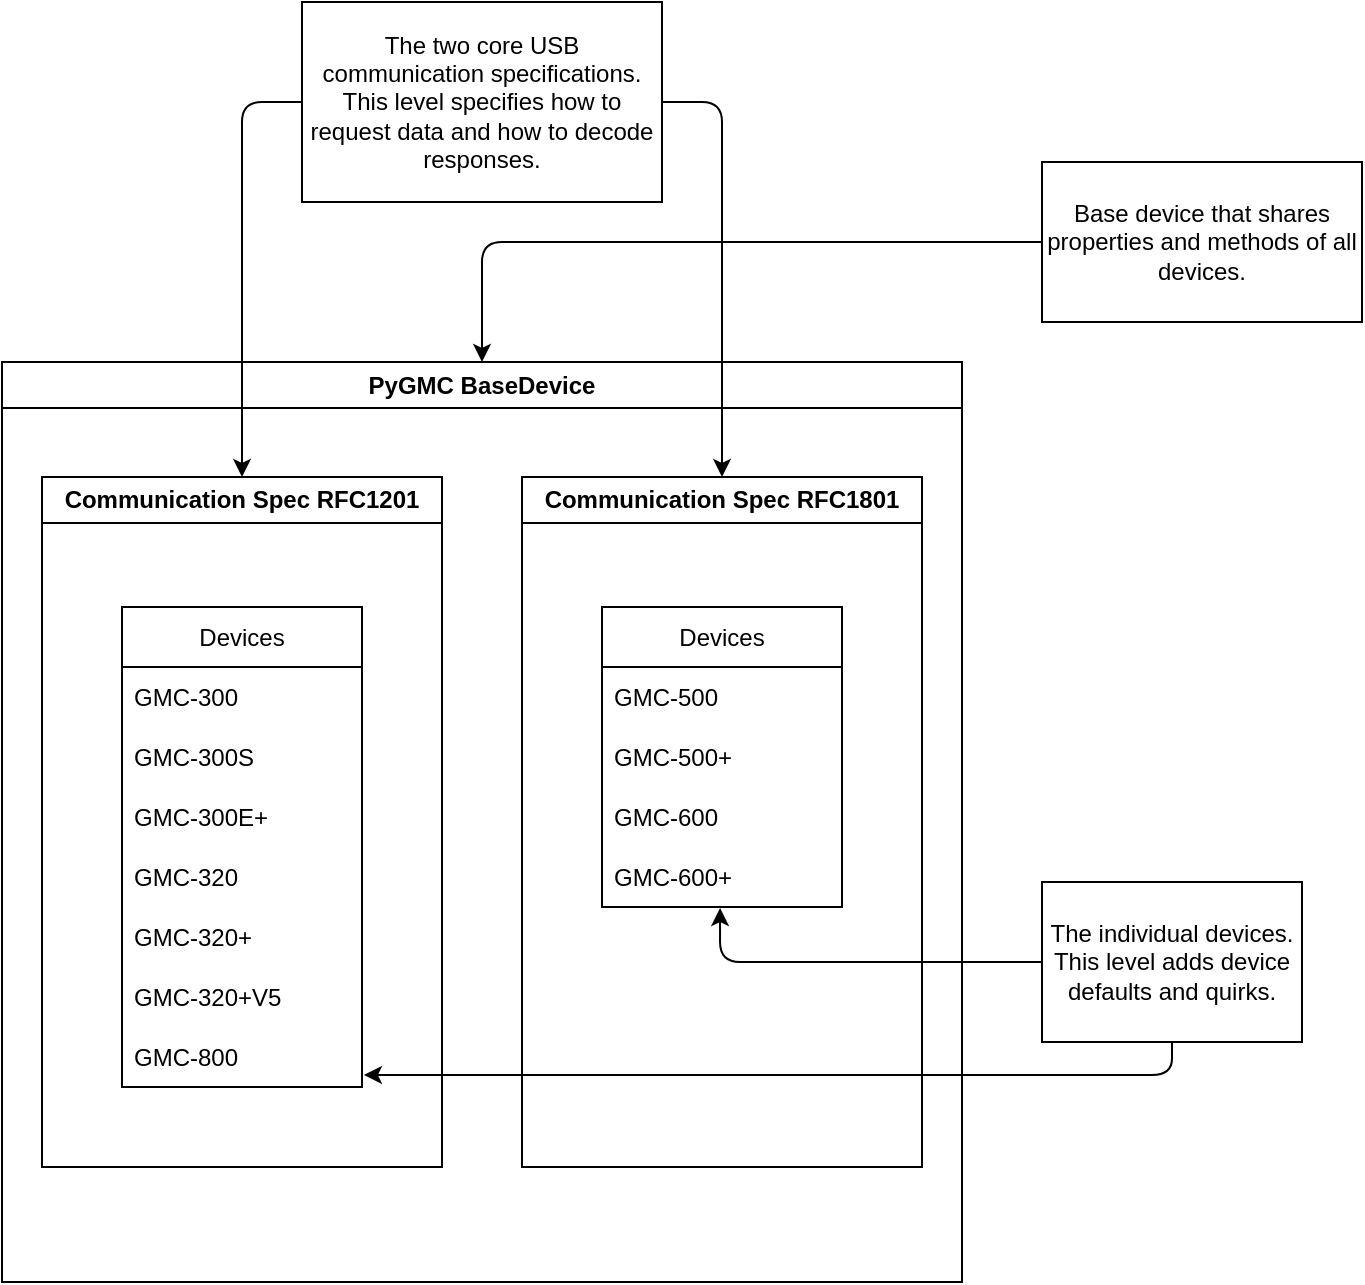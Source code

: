 <mxfile>
    <diagram id="53r5ipCf-hmH_Gfo_f2-" name="Page-1">
        <mxGraphModel dx="1316" dy="695" grid="1" gridSize="10" guides="1" tooltips="1" connect="1" arrows="1" fold="1" page="1" pageScale="1" pageWidth="1200" pageHeight="1600" math="0" shadow="0">
            <root>
                <mxCell id="0"/>
                <mxCell id="1" parent="0"/>
                <mxCell id="2" value="PyGMC BaseDevice" style="swimlane;whiteSpace=wrap;html=1;" vertex="1" parent="1">
                    <mxGeometry x="40" y="300" width="480" height="460" as="geometry">
                        <mxRectangle x="230" y="160" width="140" height="30" as="alternateBounds"/>
                    </mxGeometry>
                </mxCell>
                <mxCell id="3" value="Communication Spec RFC1201" style="swimlane;whiteSpace=wrap;html=1;" vertex="1" parent="2">
                    <mxGeometry x="20" y="57.5" width="200" height="345" as="geometry"/>
                </mxCell>
                <mxCell id="10" value="Devices" style="swimlane;fontStyle=0;childLayout=stackLayout;horizontal=1;startSize=30;horizontalStack=0;resizeParent=1;resizeParentMax=0;resizeLast=0;collapsible=1;marginBottom=0;whiteSpace=wrap;html=1;" vertex="1" parent="3">
                    <mxGeometry x="40" y="65" width="120" height="240" as="geometry"/>
                </mxCell>
                <mxCell id="11" value="GMC-300" style="text;strokeColor=none;fillColor=none;align=left;verticalAlign=middle;spacingLeft=4;spacingRight=4;overflow=hidden;points=[[0,0.5],[1,0.5]];portConstraint=eastwest;rotatable=0;whiteSpace=wrap;html=1;" vertex="1" parent="10">
                    <mxGeometry y="30" width="120" height="30" as="geometry"/>
                </mxCell>
                <mxCell id="12" value="GMC-300S" style="text;strokeColor=none;fillColor=none;align=left;verticalAlign=middle;spacingLeft=4;spacingRight=4;overflow=hidden;points=[[0,0.5],[1,0.5]];portConstraint=eastwest;rotatable=0;whiteSpace=wrap;html=1;" vertex="1" parent="10">
                    <mxGeometry y="60" width="120" height="30" as="geometry"/>
                </mxCell>
                <mxCell id="13" value="GMC-300E+" style="text;strokeColor=none;fillColor=none;align=left;verticalAlign=middle;spacingLeft=4;spacingRight=4;overflow=hidden;points=[[0,0.5],[1,0.5]];portConstraint=eastwest;rotatable=0;whiteSpace=wrap;html=1;" vertex="1" parent="10">
                    <mxGeometry y="90" width="120" height="30" as="geometry"/>
                </mxCell>
                <mxCell id="18" value="GMC-320" style="text;strokeColor=none;fillColor=none;align=left;verticalAlign=middle;spacingLeft=4;spacingRight=4;overflow=hidden;points=[[0,0.5],[1,0.5]];portConstraint=eastwest;rotatable=0;whiteSpace=wrap;html=1;" vertex="1" parent="10">
                    <mxGeometry y="120" width="120" height="30" as="geometry"/>
                </mxCell>
                <mxCell id="21" value="GMC-320+" style="text;strokeColor=none;fillColor=none;align=left;verticalAlign=middle;spacingLeft=4;spacingRight=4;overflow=hidden;points=[[0,0.5],[1,0.5]];portConstraint=eastwest;rotatable=0;whiteSpace=wrap;html=1;" vertex="1" parent="10">
                    <mxGeometry y="150" width="120" height="30" as="geometry"/>
                </mxCell>
                <mxCell id="20" value="GMC-320+V5" style="text;strokeColor=none;fillColor=none;align=left;verticalAlign=middle;spacingLeft=4;spacingRight=4;overflow=hidden;points=[[0,0.5],[1,0.5]];portConstraint=eastwest;rotatable=0;whiteSpace=wrap;html=1;" vertex="1" parent="10">
                    <mxGeometry y="180" width="120" height="30" as="geometry"/>
                </mxCell>
                <mxCell id="19" value="GMC-800" style="text;strokeColor=none;fillColor=none;align=left;verticalAlign=middle;spacingLeft=4;spacingRight=4;overflow=hidden;points=[[0,0.5],[1,0.5]];portConstraint=eastwest;rotatable=0;whiteSpace=wrap;html=1;" vertex="1" parent="10">
                    <mxGeometry y="210" width="120" height="30" as="geometry"/>
                </mxCell>
                <mxCell id="22" value="Communication Spec RFC1801" style="swimlane;whiteSpace=wrap;html=1;" vertex="1" parent="2">
                    <mxGeometry x="260" y="57.5" width="200" height="345" as="geometry"/>
                </mxCell>
                <mxCell id="23" value="Devices" style="swimlane;fontStyle=0;childLayout=stackLayout;horizontal=1;startSize=30;horizontalStack=0;resizeParent=1;resizeParentMax=0;resizeLast=0;collapsible=1;marginBottom=0;whiteSpace=wrap;html=1;" vertex="1" parent="22">
                    <mxGeometry x="40" y="65" width="120" height="150" as="geometry"/>
                </mxCell>
                <mxCell id="24" value="GMC-500" style="text;strokeColor=none;fillColor=none;align=left;verticalAlign=middle;spacingLeft=4;spacingRight=4;overflow=hidden;points=[[0,0.5],[1,0.5]];portConstraint=eastwest;rotatable=0;whiteSpace=wrap;html=1;" vertex="1" parent="23">
                    <mxGeometry y="30" width="120" height="30" as="geometry"/>
                </mxCell>
                <mxCell id="25" value="GMC-500+" style="text;strokeColor=none;fillColor=none;align=left;verticalAlign=middle;spacingLeft=4;spacingRight=4;overflow=hidden;points=[[0,0.5],[1,0.5]];portConstraint=eastwest;rotatable=0;whiteSpace=wrap;html=1;" vertex="1" parent="23">
                    <mxGeometry y="60" width="120" height="30" as="geometry"/>
                </mxCell>
                <mxCell id="26" value="GMC-600" style="text;strokeColor=none;fillColor=none;align=left;verticalAlign=middle;spacingLeft=4;spacingRight=4;overflow=hidden;points=[[0,0.5],[1,0.5]];portConstraint=eastwest;rotatable=0;whiteSpace=wrap;html=1;" vertex="1" parent="23">
                    <mxGeometry y="90" width="120" height="30" as="geometry"/>
                </mxCell>
                <mxCell id="27" value="GMC-600+" style="text;strokeColor=none;fillColor=none;align=left;verticalAlign=middle;spacingLeft=4;spacingRight=4;overflow=hidden;points=[[0,0.5],[1,0.5]];portConstraint=eastwest;rotatable=0;whiteSpace=wrap;html=1;" vertex="1" parent="23">
                    <mxGeometry y="120" width="120" height="30" as="geometry"/>
                </mxCell>
                <mxCell id="35" style="edgeStyle=orthogonalEdgeStyle;html=1;exitX=0;exitY=0.5;exitDx=0;exitDy=0;entryX=0.5;entryY=0;entryDx=0;entryDy=0;" edge="1" parent="1" source="33" target="2">
                    <mxGeometry relative="1" as="geometry"/>
                </mxCell>
                <mxCell id="33" value="Base device that shares properties and methods of all devices." style="rounded=0;whiteSpace=wrap;html=1;fillColor=none;" vertex="1" parent="1">
                    <mxGeometry x="560" y="200" width="160" height="80" as="geometry"/>
                </mxCell>
                <mxCell id="42" style="edgeStyle=orthogonalEdgeStyle;html=1;exitX=0;exitY=0.5;exitDx=0;exitDy=0;entryX=0.5;entryY=0;entryDx=0;entryDy=0;" edge="1" parent="1" source="41" target="3">
                    <mxGeometry relative="1" as="geometry"/>
                </mxCell>
                <mxCell id="43" style="edgeStyle=orthogonalEdgeStyle;html=1;exitX=1;exitY=0.5;exitDx=0;exitDy=0;entryX=0.5;entryY=0;entryDx=0;entryDy=0;" edge="1" parent="1" source="41" target="22">
                    <mxGeometry relative="1" as="geometry"/>
                </mxCell>
                <mxCell id="41" value="The two core USB communication specifications. This level specifies how to request data and how to decode responses." style="rounded=0;whiteSpace=wrap;html=1;fillColor=none;" vertex="1" parent="1">
                    <mxGeometry x="190" y="120" width="180" height="100" as="geometry"/>
                </mxCell>
                <mxCell id="45" style="edgeStyle=orthogonalEdgeStyle;html=1;exitX=0;exitY=0.5;exitDx=0;exitDy=0;entryX=0.492;entryY=1.017;entryDx=0;entryDy=0;entryPerimeter=0;" edge="1" parent="1" source="44" target="27">
                    <mxGeometry relative="1" as="geometry"/>
                </mxCell>
                <mxCell id="46" style="edgeStyle=orthogonalEdgeStyle;html=1;exitX=0.5;exitY=1;exitDx=0;exitDy=0;entryX=1.008;entryY=0.8;entryDx=0;entryDy=0;entryPerimeter=0;" edge="1" parent="1" source="44" target="19">
                    <mxGeometry relative="1" as="geometry"/>
                </mxCell>
                <mxCell id="44" value="The individual devices. This level adds device defaults and quirks." style="rounded=0;whiteSpace=wrap;html=1;fillColor=none;" vertex="1" parent="1">
                    <mxGeometry x="560" y="560" width="130" height="80" as="geometry"/>
                </mxCell>
            </root>
        </mxGraphModel>
    </diagram>
</mxfile>